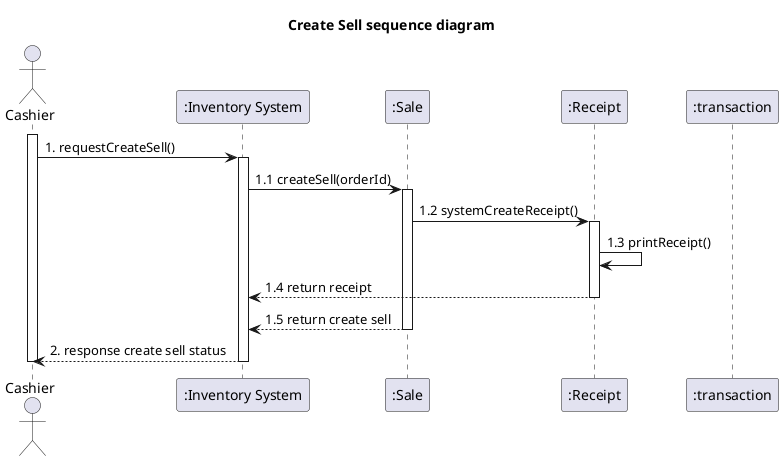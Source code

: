 @startuml
'example
title Create Sell sequence diagram

actor Cashier as actorCashier
participant ":Inventory System" as InventorySystem
participant ":Sale" as classSell
participant ":Receipt" as classReceipt
participant ":transaction" as classTransaction

activate actorCashier




actorCashier -> InventorySystem: 1. requestCreateSell()
activate InventorySystem

'InventorySystem -> classTransaction : getTransaction
'activate classTransaction
'classTransaction --> InventorySystem : return transaction
'deactivate classTransaction
'
'alt IF pending transaction not exist
'InventorySystem -> classTransaction : createTransaction()
'  activate classTransaction
'classTransaction --> InventorySystem : return transaction
' deactivate classTransaction
'end

InventorySystem -> classSell: 1.1 createSell(orderId)
activate classSell

classSell -> classReceipt : 1.2 systemCreateReceipt()

activate classReceipt
classReceipt -> classReceipt : 1.3 printReceipt()


classReceipt --> InventorySystem: 1.4 return receipt
deactivate classReceipt

classSell --> InventorySystem: 1.5 return create sell
deactivate classSell

InventorySystem --> actorCashier : 2. response create sell status

deactivate InventorySystem


deactivate actorCashier

@enduml